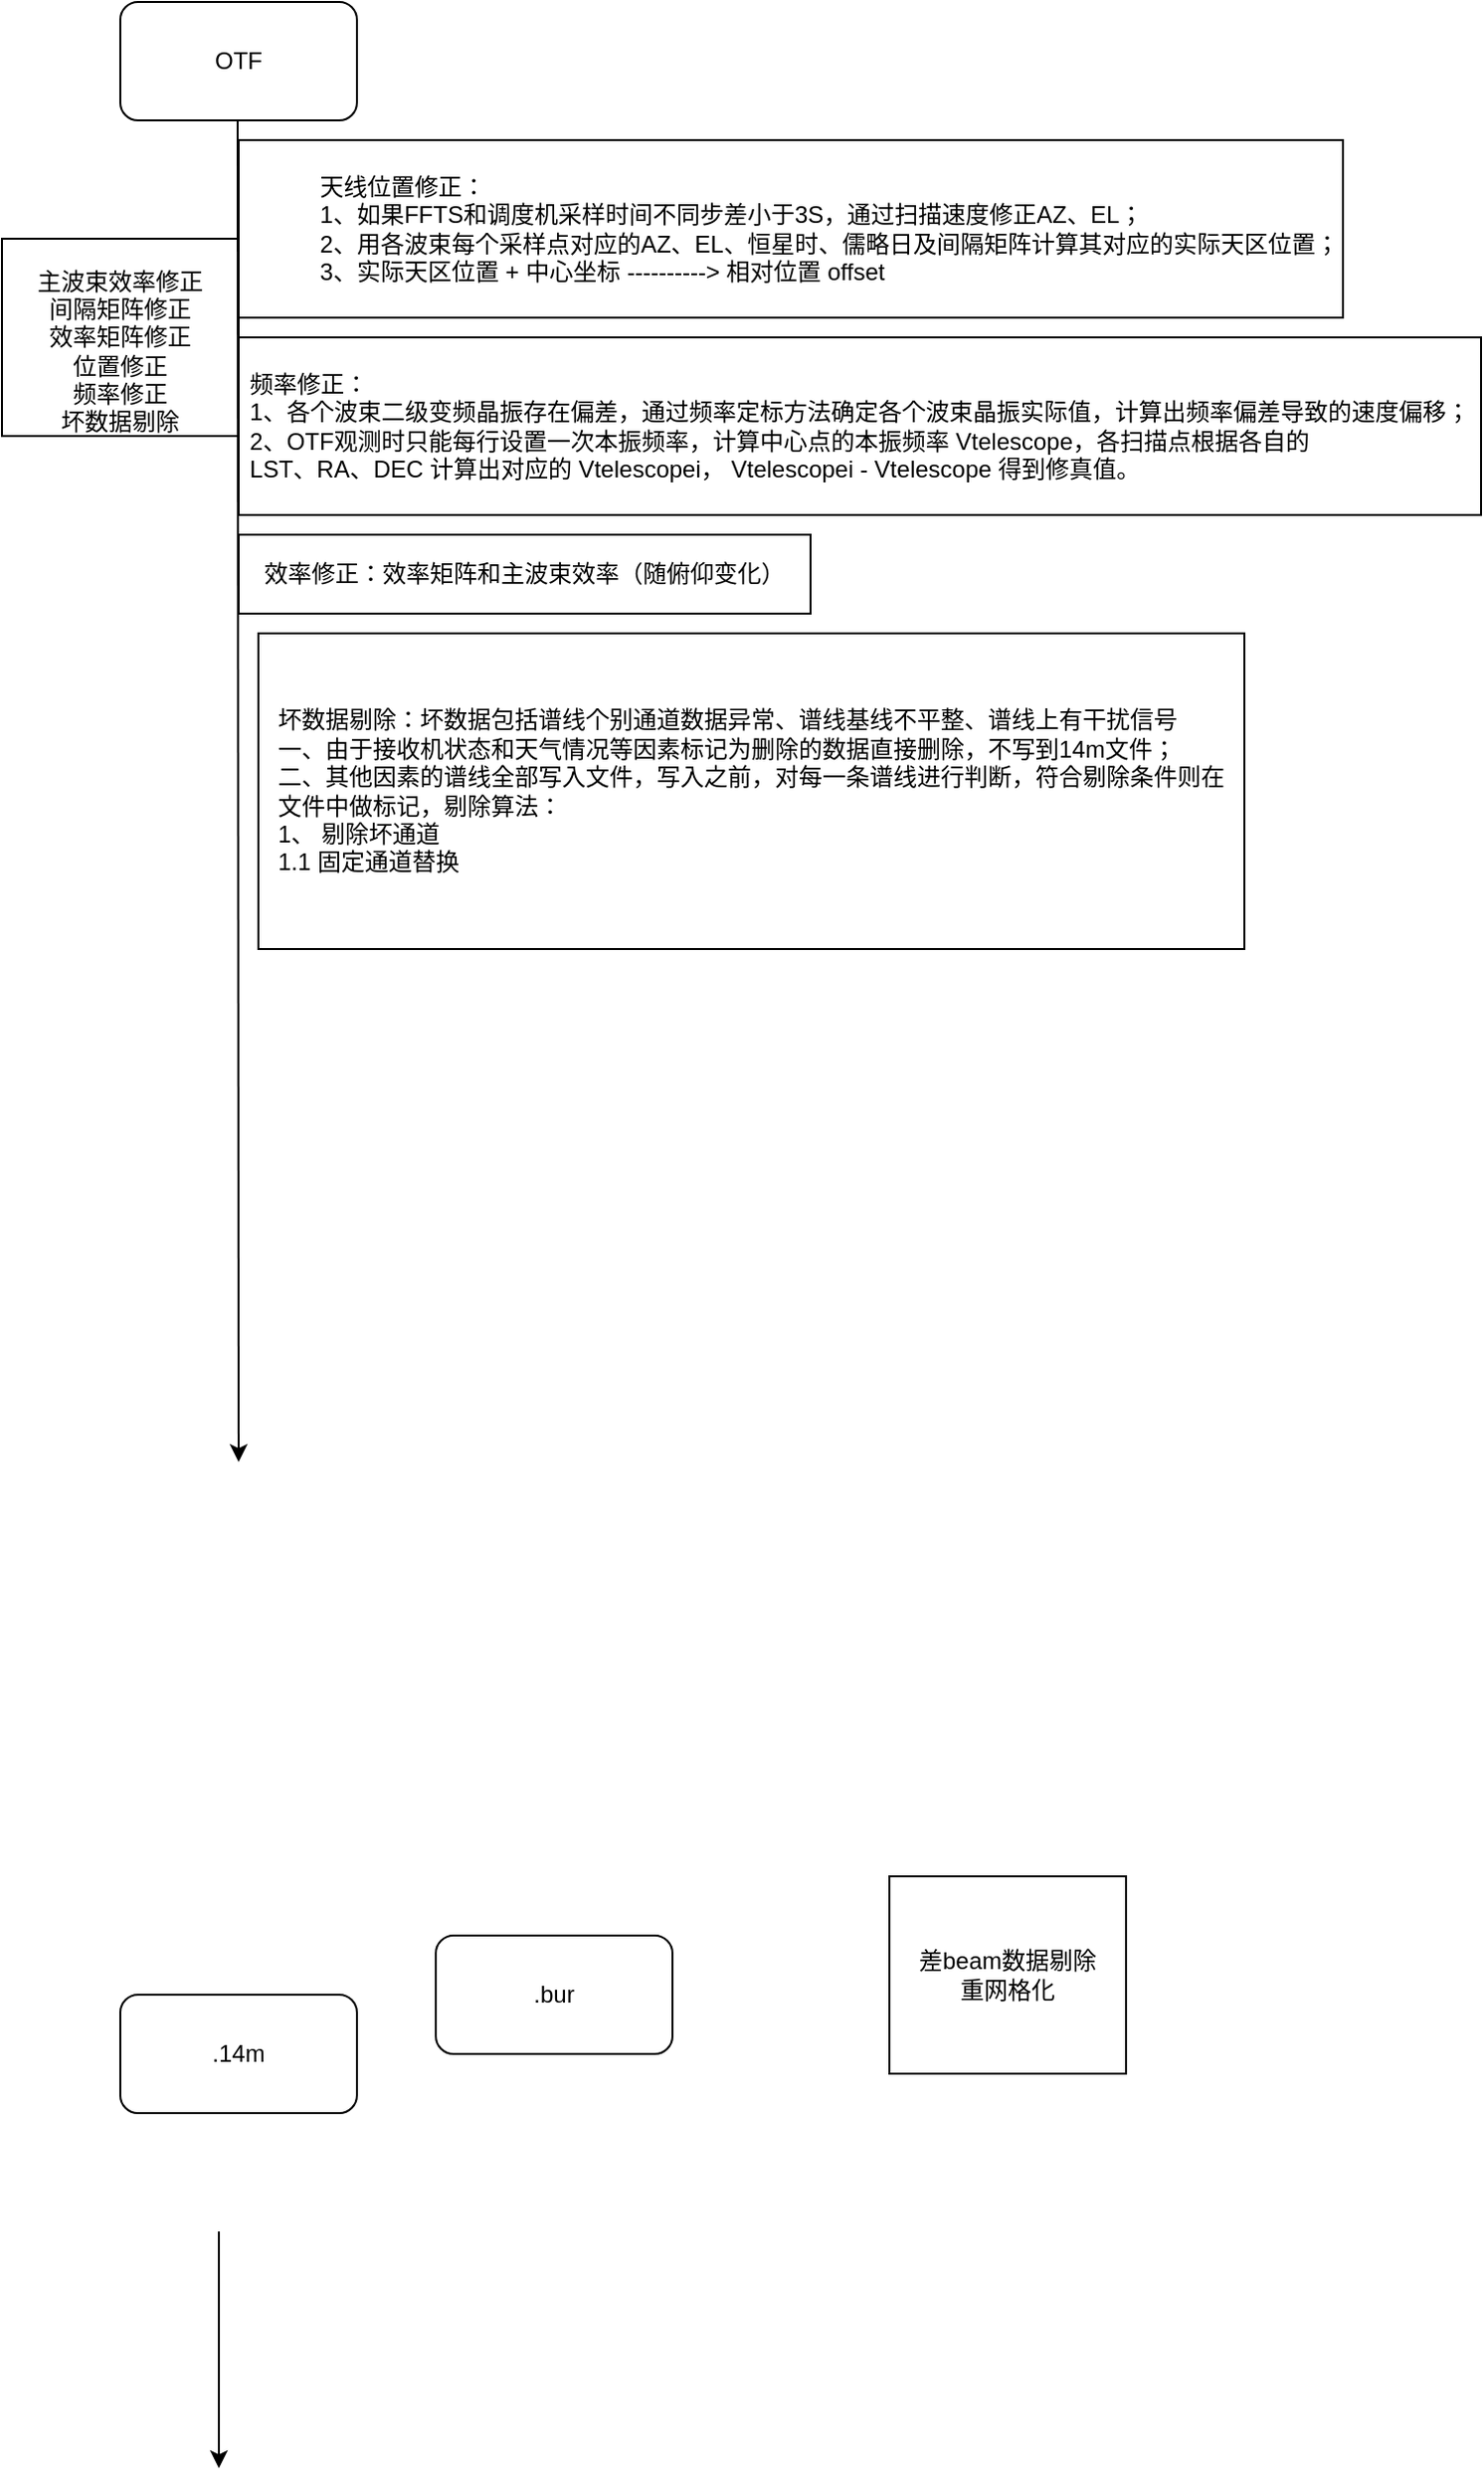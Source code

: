 <mxfile version="14.4.3" type="github">
  <diagram id="gddmTk9zShuUmkAov9sJ" name="Page-1">
    <mxGraphModel dx="1038" dy="548" grid="1" gridSize="10" guides="1" tooltips="1" connect="1" arrows="1" fold="1" page="1" pageScale="1" pageWidth="827" pageHeight="1169" math="0" shadow="0">
      <root>
        <mxCell id="0" />
        <mxCell id="1" parent="0" />
        <mxCell id="VhanhQAlaVrq_fSqDAiD-1" value="&lt;br&gt;主波束效率修正&lt;br&gt;间隔矩阵修正&lt;br&gt;效率矩阵修正&lt;br&gt;位置修正&lt;br&gt;频率修正&lt;br&gt;坏数据剔除" style="rounded=0;whiteSpace=wrap;html=1;" parent="1" vertex="1">
          <mxGeometry x="20" y="140" width="120" height="100" as="geometry" />
        </mxCell>
        <mxCell id="VhanhQAlaVrq_fSqDAiD-2" value="" style="endArrow=classic;html=1;" parent="1" edge="1">
          <mxGeometry width="50" height="50" relative="1" as="geometry">
            <mxPoint x="139.5" y="80" as="sourcePoint" />
            <mxPoint x="140" y="760" as="targetPoint" />
          </mxGeometry>
        </mxCell>
        <mxCell id="VhanhQAlaVrq_fSqDAiD-3" value="差beam数据剔除&lt;br&gt;重网格化" style="rounded=0;whiteSpace=wrap;html=1;" parent="1" vertex="1">
          <mxGeometry x="470" y="970" width="120" height="100" as="geometry" />
        </mxCell>
        <mxCell id="VhanhQAlaVrq_fSqDAiD-4" value="&lt;span&gt;OTF&lt;/span&gt;" style="rounded=1;whiteSpace=wrap;html=1;" parent="1" vertex="1">
          <mxGeometry x="80" y="20" width="120" height="60" as="geometry" />
        </mxCell>
        <mxCell id="VhanhQAlaVrq_fSqDAiD-5" value=".14m" style="rounded=1;whiteSpace=wrap;html=1;" parent="1" vertex="1">
          <mxGeometry x="80" y="1030" width="120" height="60" as="geometry" />
        </mxCell>
        <mxCell id="VhanhQAlaVrq_fSqDAiD-6" value=".bur" style="rounded=1;whiteSpace=wrap;html=1;" parent="1" vertex="1">
          <mxGeometry x="240" y="1000" width="120" height="60" as="geometry" />
        </mxCell>
        <mxCell id="VhanhQAlaVrq_fSqDAiD-7" value="" style="endArrow=classic;html=1;" parent="1" edge="1">
          <mxGeometry width="50" height="50" relative="1" as="geometry">
            <mxPoint x="130" y="1150" as="sourcePoint" />
            <mxPoint x="130" y="1270" as="targetPoint" />
          </mxGeometry>
        </mxCell>
        <mxCell id="VhanhQAlaVrq_fSqDAiD-8" value="&lt;div style=&quot;text-align: justify&quot;&gt;&lt;span&gt;天线位置修正：&lt;/span&gt;&lt;/div&gt;&lt;div style=&quot;text-align: justify&quot;&gt;&lt;span&gt;1、如果FFTS和调度机采样时间不同步差小于3S，通过扫描速度修正AZ、EL；&lt;/span&gt;&lt;/div&gt;&lt;div style=&quot;text-align: justify&quot;&gt;&lt;span&gt;2、用各波束每个采样点对应的AZ、EL、恒星时、儒略日及间隔矩阵计算其对应的实际天区位置；&lt;/span&gt;&lt;/div&gt;&lt;div style=&quot;text-align: justify&quot;&gt;&lt;span&gt;3、实际天区位置 + 中心坐标 ----------&amp;gt; 相对位置 offset&lt;/span&gt;&lt;/div&gt;" style="rounded=0;whiteSpace=wrap;html=1;align=right;" parent="1" vertex="1">
          <mxGeometry x="140" y="90" width="560" height="90" as="geometry" />
        </mxCell>
        <mxCell id="VhanhQAlaVrq_fSqDAiD-15" value="&lt;div style=&quot;text-align: justify&quot;&gt;&lt;span&gt;&lt;br&gt;&lt;/span&gt;&lt;/div&gt;&lt;div style=&quot;text-align: justify&quot;&gt;&lt;span&gt;&lt;br&gt;&lt;/span&gt;&lt;/div&gt;&lt;div style=&quot;text-align: justify&quot;&gt;&lt;span&gt;&lt;br&gt;&lt;/span&gt;&lt;/div&gt;&lt;div style=&quot;text-align: justify&quot;&gt;&lt;span&gt;&lt;br&gt;&lt;/span&gt;&lt;/div&gt;&lt;div style=&quot;text-align: justify&quot;&gt;&lt;span&gt;频率修正：&lt;/span&gt;&lt;br&gt;&lt;span&gt;1、各个波束二级变频晶振存在偏差，通过频率定标方法确定各个波束晶振实际值，计算出频率偏差导致的速度偏移；&lt;/span&gt;&lt;br&gt;&lt;span&gt;2、OTF观测时只能每行设置一次本振频率，计算中心点的本振频率 Vtelescope，&lt;/span&gt;&lt;span&gt;各扫描点根据各自的&amp;nbsp;&lt;/span&gt;&lt;br&gt;&lt;span&gt;LST、RA、DEC 计算出对应的 Vtelescopei，&lt;/span&gt;&lt;span&gt;&amp;nbsp;Vtelescopei - Vtelescope 得到修真值。&lt;/span&gt;&lt;br&gt;&lt;br&gt;&lt;br&gt;&lt;span&gt;&amp;nbsp;&lt;/span&gt;&lt;br&gt;&lt;/div&gt;&lt;span&gt;&lt;div style=&quot;text-align: justify&quot;&gt;&lt;br&gt;&lt;/div&gt;&lt;/span&gt;" style="rounded=0;whiteSpace=wrap;html=1;align=center;" parent="1" vertex="1">
          <mxGeometry x="140" y="190" width="630" height="90" as="geometry" />
        </mxCell>
        <mxCell id="VhanhQAlaVrq_fSqDAiD-17" value="效率修正：效率矩阵和主波束效率（随俯仰变化）" style="rounded=0;whiteSpace=wrap;html=1;" parent="1" vertex="1">
          <mxGeometry x="140" y="290" width="290" height="40" as="geometry" />
        </mxCell>
        <mxCell id="VhanhQAlaVrq_fSqDAiD-20" value="&lt;div style=&quot;text-align: justify&quot;&gt;&lt;span&gt;坏数据剔除：坏数据包括谱线个别通道数据异常、谱线基线不平整、谱线上有干扰信号&lt;/span&gt;&lt;/div&gt;&lt;div style=&quot;text-align: justify&quot;&gt;一、由于接收机状态和天气情况等因素标记为删除的数据直接删除，不写到14m文件；&lt;/div&gt;&lt;div style=&quot;text-align: justify&quot;&gt;二、其他因素的谱线全部写入文件，写入之前，对每一条谱线进行判断，符合剔除条件则在&lt;/div&gt;&lt;div style=&quot;text-align: justify&quot;&gt;文件中做标记，剔除算法：&lt;/div&gt;&lt;div style=&quot;text-align: justify&quot;&gt;1、 剔除坏通道&lt;br&gt;&lt;/div&gt;&lt;div style=&quot;text-align: justify&quot;&gt;1.1 固定通道替换&lt;br&gt;&lt;/div&gt;" style="rounded=0;whiteSpace=wrap;html=1;" parent="1" vertex="1">
          <mxGeometry x="150" y="340" width="500" height="160" as="geometry" />
        </mxCell>
      </root>
    </mxGraphModel>
  </diagram>
</mxfile>
